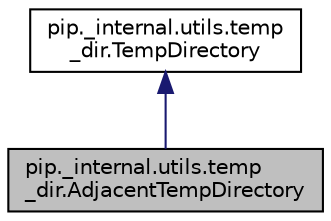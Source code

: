 digraph "pip._internal.utils.temp_dir.AdjacentTempDirectory"
{
 // LATEX_PDF_SIZE
  edge [fontname="Helvetica",fontsize="10",labelfontname="Helvetica",labelfontsize="10"];
  node [fontname="Helvetica",fontsize="10",shape=record];
  Node1 [label="pip._internal.utils.temp\l_dir.AdjacentTempDirectory",height=0.2,width=0.4,color="black", fillcolor="grey75", style="filled", fontcolor="black",tooltip=" "];
  Node2 -> Node1 [dir="back",color="midnightblue",fontsize="10",style="solid"];
  Node2 [label="pip._internal.utils.temp\l_dir.TempDirectory",height=0.2,width=0.4,color="black", fillcolor="white", style="filled",URL="$classpip_1_1__internal_1_1utils_1_1temp__dir_1_1TempDirectory.html",tooltip=" "];
}
